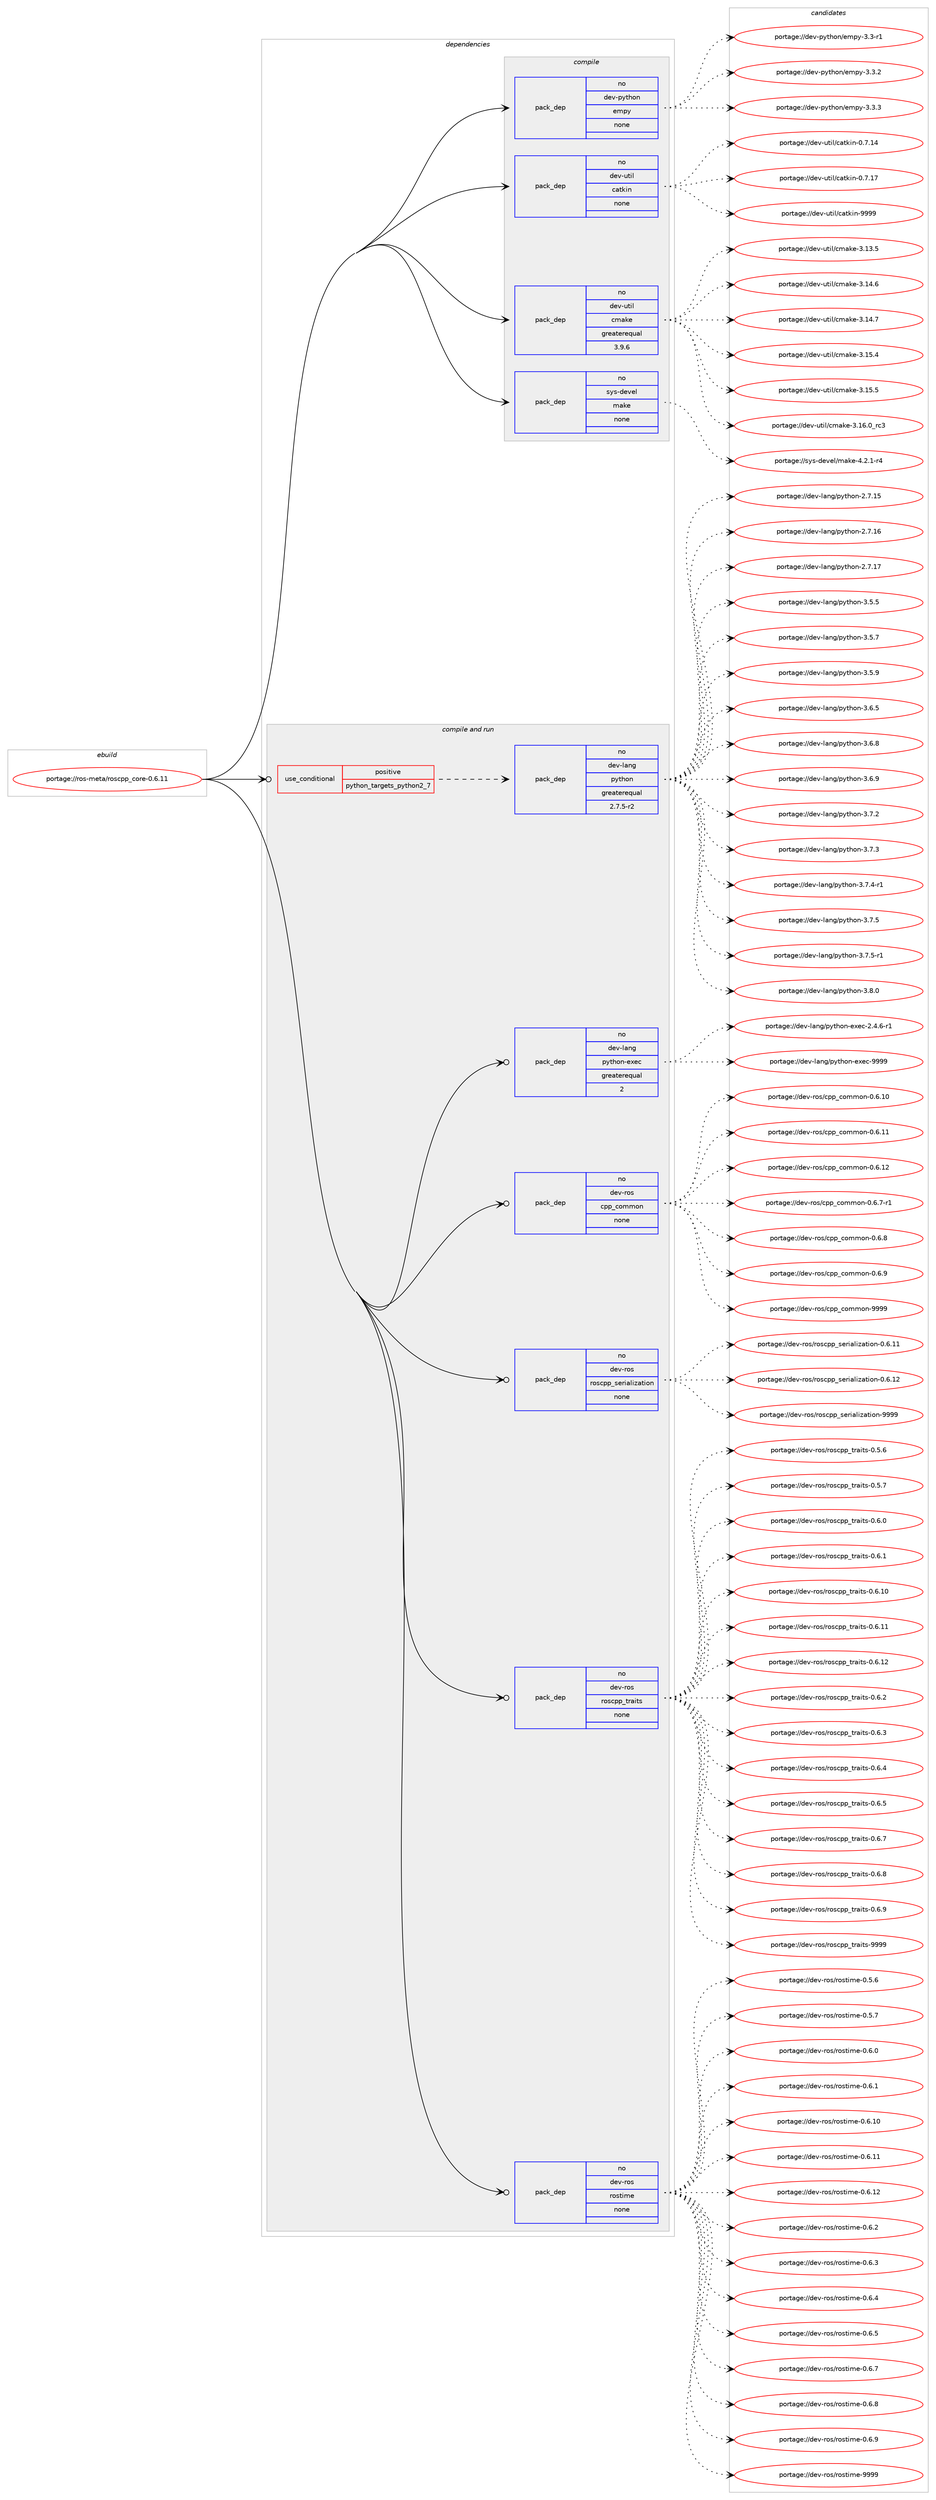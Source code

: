 digraph prolog {

# *************
# Graph options
# *************

newrank=true;
concentrate=true;
compound=true;
graph [rankdir=LR,fontname=Helvetica,fontsize=10,ranksep=1.5];#, ranksep=2.5, nodesep=0.2];
edge  [arrowhead=vee];
node  [fontname=Helvetica,fontsize=10];

# **********
# The ebuild
# **********

subgraph cluster_leftcol {
color=gray;
rank=same;
label=<<i>ebuild</i>>;
id [label="portage://ros-meta/roscpp_core-0.6.11", color=red, width=4, href="../ros-meta/roscpp_core-0.6.11.svg"];
}

# ****************
# The dependencies
# ****************

subgraph cluster_midcol {
color=gray;
label=<<i>dependencies</i>>;
subgraph cluster_compile {
fillcolor="#eeeeee";
style=filled;
label=<<i>compile</i>>;
subgraph pack279959 {
dependency381329 [label=<<TABLE BORDER="0" CELLBORDER="1" CELLSPACING="0" CELLPADDING="4" WIDTH="220"><TR><TD ROWSPAN="6" CELLPADDING="30">pack_dep</TD></TR><TR><TD WIDTH="110">no</TD></TR><TR><TD>dev-python</TD></TR><TR><TD>empy</TD></TR><TR><TD>none</TD></TR><TR><TD></TD></TR></TABLE>>, shape=none, color=blue];
}
id:e -> dependency381329:w [weight=20,style="solid",arrowhead="vee"];
subgraph pack279960 {
dependency381330 [label=<<TABLE BORDER="0" CELLBORDER="1" CELLSPACING="0" CELLPADDING="4" WIDTH="220"><TR><TD ROWSPAN="6" CELLPADDING="30">pack_dep</TD></TR><TR><TD WIDTH="110">no</TD></TR><TR><TD>dev-util</TD></TR><TR><TD>catkin</TD></TR><TR><TD>none</TD></TR><TR><TD></TD></TR></TABLE>>, shape=none, color=blue];
}
id:e -> dependency381330:w [weight=20,style="solid",arrowhead="vee"];
subgraph pack279961 {
dependency381331 [label=<<TABLE BORDER="0" CELLBORDER="1" CELLSPACING="0" CELLPADDING="4" WIDTH="220"><TR><TD ROWSPAN="6" CELLPADDING="30">pack_dep</TD></TR><TR><TD WIDTH="110">no</TD></TR><TR><TD>dev-util</TD></TR><TR><TD>cmake</TD></TR><TR><TD>greaterequal</TD></TR><TR><TD>3.9.6</TD></TR></TABLE>>, shape=none, color=blue];
}
id:e -> dependency381331:w [weight=20,style="solid",arrowhead="vee"];
subgraph pack279962 {
dependency381332 [label=<<TABLE BORDER="0" CELLBORDER="1" CELLSPACING="0" CELLPADDING="4" WIDTH="220"><TR><TD ROWSPAN="6" CELLPADDING="30">pack_dep</TD></TR><TR><TD WIDTH="110">no</TD></TR><TR><TD>sys-devel</TD></TR><TR><TD>make</TD></TR><TR><TD>none</TD></TR><TR><TD></TD></TR></TABLE>>, shape=none, color=blue];
}
id:e -> dependency381332:w [weight=20,style="solid",arrowhead="vee"];
}
subgraph cluster_compileandrun {
fillcolor="#eeeeee";
style=filled;
label=<<i>compile and run</i>>;
subgraph cond94952 {
dependency381333 [label=<<TABLE BORDER="0" CELLBORDER="1" CELLSPACING="0" CELLPADDING="4"><TR><TD ROWSPAN="3" CELLPADDING="10">use_conditional</TD></TR><TR><TD>positive</TD></TR><TR><TD>python_targets_python2_7</TD></TR></TABLE>>, shape=none, color=red];
subgraph pack279963 {
dependency381334 [label=<<TABLE BORDER="0" CELLBORDER="1" CELLSPACING="0" CELLPADDING="4" WIDTH="220"><TR><TD ROWSPAN="6" CELLPADDING="30">pack_dep</TD></TR><TR><TD WIDTH="110">no</TD></TR><TR><TD>dev-lang</TD></TR><TR><TD>python</TD></TR><TR><TD>greaterequal</TD></TR><TR><TD>2.7.5-r2</TD></TR></TABLE>>, shape=none, color=blue];
}
dependency381333:e -> dependency381334:w [weight=20,style="dashed",arrowhead="vee"];
}
id:e -> dependency381333:w [weight=20,style="solid",arrowhead="odotvee"];
subgraph pack279964 {
dependency381335 [label=<<TABLE BORDER="0" CELLBORDER="1" CELLSPACING="0" CELLPADDING="4" WIDTH="220"><TR><TD ROWSPAN="6" CELLPADDING="30">pack_dep</TD></TR><TR><TD WIDTH="110">no</TD></TR><TR><TD>dev-lang</TD></TR><TR><TD>python-exec</TD></TR><TR><TD>greaterequal</TD></TR><TR><TD>2</TD></TR></TABLE>>, shape=none, color=blue];
}
id:e -> dependency381335:w [weight=20,style="solid",arrowhead="odotvee"];
subgraph pack279965 {
dependency381336 [label=<<TABLE BORDER="0" CELLBORDER="1" CELLSPACING="0" CELLPADDING="4" WIDTH="220"><TR><TD ROWSPAN="6" CELLPADDING="30">pack_dep</TD></TR><TR><TD WIDTH="110">no</TD></TR><TR><TD>dev-ros</TD></TR><TR><TD>cpp_common</TD></TR><TR><TD>none</TD></TR><TR><TD></TD></TR></TABLE>>, shape=none, color=blue];
}
id:e -> dependency381336:w [weight=20,style="solid",arrowhead="odotvee"];
subgraph pack279966 {
dependency381337 [label=<<TABLE BORDER="0" CELLBORDER="1" CELLSPACING="0" CELLPADDING="4" WIDTH="220"><TR><TD ROWSPAN="6" CELLPADDING="30">pack_dep</TD></TR><TR><TD WIDTH="110">no</TD></TR><TR><TD>dev-ros</TD></TR><TR><TD>roscpp_serialization</TD></TR><TR><TD>none</TD></TR><TR><TD></TD></TR></TABLE>>, shape=none, color=blue];
}
id:e -> dependency381337:w [weight=20,style="solid",arrowhead="odotvee"];
subgraph pack279967 {
dependency381338 [label=<<TABLE BORDER="0" CELLBORDER="1" CELLSPACING="0" CELLPADDING="4" WIDTH="220"><TR><TD ROWSPAN="6" CELLPADDING="30">pack_dep</TD></TR><TR><TD WIDTH="110">no</TD></TR><TR><TD>dev-ros</TD></TR><TR><TD>roscpp_traits</TD></TR><TR><TD>none</TD></TR><TR><TD></TD></TR></TABLE>>, shape=none, color=blue];
}
id:e -> dependency381338:w [weight=20,style="solid",arrowhead="odotvee"];
subgraph pack279968 {
dependency381339 [label=<<TABLE BORDER="0" CELLBORDER="1" CELLSPACING="0" CELLPADDING="4" WIDTH="220"><TR><TD ROWSPAN="6" CELLPADDING="30">pack_dep</TD></TR><TR><TD WIDTH="110">no</TD></TR><TR><TD>dev-ros</TD></TR><TR><TD>rostime</TD></TR><TR><TD>none</TD></TR><TR><TD></TD></TR></TABLE>>, shape=none, color=blue];
}
id:e -> dependency381339:w [weight=20,style="solid",arrowhead="odotvee"];
}
subgraph cluster_run {
fillcolor="#eeeeee";
style=filled;
label=<<i>run</i>>;
}
}

# **************
# The candidates
# **************

subgraph cluster_choices {
rank=same;
color=gray;
label=<<i>candidates</i>>;

subgraph choice279959 {
color=black;
nodesep=1;
choiceportage1001011184511212111610411111047101109112121455146514511449 [label="portage://dev-python/empy-3.3-r1", color=red, width=4,href="../dev-python/empy-3.3-r1.svg"];
choiceportage1001011184511212111610411111047101109112121455146514650 [label="portage://dev-python/empy-3.3.2", color=red, width=4,href="../dev-python/empy-3.3.2.svg"];
choiceportage1001011184511212111610411111047101109112121455146514651 [label="portage://dev-python/empy-3.3.3", color=red, width=4,href="../dev-python/empy-3.3.3.svg"];
dependency381329:e -> choiceportage1001011184511212111610411111047101109112121455146514511449:w [style=dotted,weight="100"];
dependency381329:e -> choiceportage1001011184511212111610411111047101109112121455146514650:w [style=dotted,weight="100"];
dependency381329:e -> choiceportage1001011184511212111610411111047101109112121455146514651:w [style=dotted,weight="100"];
}
subgraph choice279960 {
color=black;
nodesep=1;
choiceportage1001011184511711610510847999711610710511045484655464952 [label="portage://dev-util/catkin-0.7.14", color=red, width=4,href="../dev-util/catkin-0.7.14.svg"];
choiceportage1001011184511711610510847999711610710511045484655464955 [label="portage://dev-util/catkin-0.7.17", color=red, width=4,href="../dev-util/catkin-0.7.17.svg"];
choiceportage100101118451171161051084799971161071051104557575757 [label="portage://dev-util/catkin-9999", color=red, width=4,href="../dev-util/catkin-9999.svg"];
dependency381330:e -> choiceportage1001011184511711610510847999711610710511045484655464952:w [style=dotted,weight="100"];
dependency381330:e -> choiceportage1001011184511711610510847999711610710511045484655464955:w [style=dotted,weight="100"];
dependency381330:e -> choiceportage100101118451171161051084799971161071051104557575757:w [style=dotted,weight="100"];
}
subgraph choice279961 {
color=black;
nodesep=1;
choiceportage1001011184511711610510847991099710710145514649514653 [label="portage://dev-util/cmake-3.13.5", color=red, width=4,href="../dev-util/cmake-3.13.5.svg"];
choiceportage1001011184511711610510847991099710710145514649524654 [label="portage://dev-util/cmake-3.14.6", color=red, width=4,href="../dev-util/cmake-3.14.6.svg"];
choiceportage1001011184511711610510847991099710710145514649524655 [label="portage://dev-util/cmake-3.14.7", color=red, width=4,href="../dev-util/cmake-3.14.7.svg"];
choiceportage1001011184511711610510847991099710710145514649534652 [label="portage://dev-util/cmake-3.15.4", color=red, width=4,href="../dev-util/cmake-3.15.4.svg"];
choiceportage1001011184511711610510847991099710710145514649534653 [label="portage://dev-util/cmake-3.15.5", color=red, width=4,href="../dev-util/cmake-3.15.5.svg"];
choiceportage1001011184511711610510847991099710710145514649544648951149951 [label="portage://dev-util/cmake-3.16.0_rc3", color=red, width=4,href="../dev-util/cmake-3.16.0_rc3.svg"];
dependency381331:e -> choiceportage1001011184511711610510847991099710710145514649514653:w [style=dotted,weight="100"];
dependency381331:e -> choiceportage1001011184511711610510847991099710710145514649524654:w [style=dotted,weight="100"];
dependency381331:e -> choiceportage1001011184511711610510847991099710710145514649524655:w [style=dotted,weight="100"];
dependency381331:e -> choiceportage1001011184511711610510847991099710710145514649534652:w [style=dotted,weight="100"];
dependency381331:e -> choiceportage1001011184511711610510847991099710710145514649534653:w [style=dotted,weight="100"];
dependency381331:e -> choiceportage1001011184511711610510847991099710710145514649544648951149951:w [style=dotted,weight="100"];
}
subgraph choice279962 {
color=black;
nodesep=1;
choiceportage1151211154510010111810110847109971071014552465046494511452 [label="portage://sys-devel/make-4.2.1-r4", color=red, width=4,href="../sys-devel/make-4.2.1-r4.svg"];
dependency381332:e -> choiceportage1151211154510010111810110847109971071014552465046494511452:w [style=dotted,weight="100"];
}
subgraph choice279963 {
color=black;
nodesep=1;
choiceportage10010111845108971101034711212111610411111045504655464953 [label="portage://dev-lang/python-2.7.15", color=red, width=4,href="../dev-lang/python-2.7.15.svg"];
choiceportage10010111845108971101034711212111610411111045504655464954 [label="portage://dev-lang/python-2.7.16", color=red, width=4,href="../dev-lang/python-2.7.16.svg"];
choiceportage10010111845108971101034711212111610411111045504655464955 [label="portage://dev-lang/python-2.7.17", color=red, width=4,href="../dev-lang/python-2.7.17.svg"];
choiceportage100101118451089711010347112121116104111110455146534653 [label="portage://dev-lang/python-3.5.5", color=red, width=4,href="../dev-lang/python-3.5.5.svg"];
choiceportage100101118451089711010347112121116104111110455146534655 [label="portage://dev-lang/python-3.5.7", color=red, width=4,href="../dev-lang/python-3.5.7.svg"];
choiceportage100101118451089711010347112121116104111110455146534657 [label="portage://dev-lang/python-3.5.9", color=red, width=4,href="../dev-lang/python-3.5.9.svg"];
choiceportage100101118451089711010347112121116104111110455146544653 [label="portage://dev-lang/python-3.6.5", color=red, width=4,href="../dev-lang/python-3.6.5.svg"];
choiceportage100101118451089711010347112121116104111110455146544656 [label="portage://dev-lang/python-3.6.8", color=red, width=4,href="../dev-lang/python-3.6.8.svg"];
choiceportage100101118451089711010347112121116104111110455146544657 [label="portage://dev-lang/python-3.6.9", color=red, width=4,href="../dev-lang/python-3.6.9.svg"];
choiceportage100101118451089711010347112121116104111110455146554650 [label="portage://dev-lang/python-3.7.2", color=red, width=4,href="../dev-lang/python-3.7.2.svg"];
choiceportage100101118451089711010347112121116104111110455146554651 [label="portage://dev-lang/python-3.7.3", color=red, width=4,href="../dev-lang/python-3.7.3.svg"];
choiceportage1001011184510897110103471121211161041111104551465546524511449 [label="portage://dev-lang/python-3.7.4-r1", color=red, width=4,href="../dev-lang/python-3.7.4-r1.svg"];
choiceportage100101118451089711010347112121116104111110455146554653 [label="portage://dev-lang/python-3.7.5", color=red, width=4,href="../dev-lang/python-3.7.5.svg"];
choiceportage1001011184510897110103471121211161041111104551465546534511449 [label="portage://dev-lang/python-3.7.5-r1", color=red, width=4,href="../dev-lang/python-3.7.5-r1.svg"];
choiceportage100101118451089711010347112121116104111110455146564648 [label="portage://dev-lang/python-3.8.0", color=red, width=4,href="../dev-lang/python-3.8.0.svg"];
dependency381334:e -> choiceportage10010111845108971101034711212111610411111045504655464953:w [style=dotted,weight="100"];
dependency381334:e -> choiceportage10010111845108971101034711212111610411111045504655464954:w [style=dotted,weight="100"];
dependency381334:e -> choiceportage10010111845108971101034711212111610411111045504655464955:w [style=dotted,weight="100"];
dependency381334:e -> choiceportage100101118451089711010347112121116104111110455146534653:w [style=dotted,weight="100"];
dependency381334:e -> choiceportage100101118451089711010347112121116104111110455146534655:w [style=dotted,weight="100"];
dependency381334:e -> choiceportage100101118451089711010347112121116104111110455146534657:w [style=dotted,weight="100"];
dependency381334:e -> choiceportage100101118451089711010347112121116104111110455146544653:w [style=dotted,weight="100"];
dependency381334:e -> choiceportage100101118451089711010347112121116104111110455146544656:w [style=dotted,weight="100"];
dependency381334:e -> choiceportage100101118451089711010347112121116104111110455146544657:w [style=dotted,weight="100"];
dependency381334:e -> choiceportage100101118451089711010347112121116104111110455146554650:w [style=dotted,weight="100"];
dependency381334:e -> choiceportage100101118451089711010347112121116104111110455146554651:w [style=dotted,weight="100"];
dependency381334:e -> choiceportage1001011184510897110103471121211161041111104551465546524511449:w [style=dotted,weight="100"];
dependency381334:e -> choiceportage100101118451089711010347112121116104111110455146554653:w [style=dotted,weight="100"];
dependency381334:e -> choiceportage1001011184510897110103471121211161041111104551465546534511449:w [style=dotted,weight="100"];
dependency381334:e -> choiceportage100101118451089711010347112121116104111110455146564648:w [style=dotted,weight="100"];
}
subgraph choice279964 {
color=black;
nodesep=1;
choiceportage10010111845108971101034711212111610411111045101120101994550465246544511449 [label="portage://dev-lang/python-exec-2.4.6-r1", color=red, width=4,href="../dev-lang/python-exec-2.4.6-r1.svg"];
choiceportage10010111845108971101034711212111610411111045101120101994557575757 [label="portage://dev-lang/python-exec-9999", color=red, width=4,href="../dev-lang/python-exec-9999.svg"];
dependency381335:e -> choiceportage10010111845108971101034711212111610411111045101120101994550465246544511449:w [style=dotted,weight="100"];
dependency381335:e -> choiceportage10010111845108971101034711212111610411111045101120101994557575757:w [style=dotted,weight="100"];
}
subgraph choice279965 {
color=black;
nodesep=1;
choiceportage100101118451141111154799112112959911110910911111045484654464948 [label="portage://dev-ros/cpp_common-0.6.10", color=red, width=4,href="../dev-ros/cpp_common-0.6.10.svg"];
choiceportage100101118451141111154799112112959911110910911111045484654464949 [label="portage://dev-ros/cpp_common-0.6.11", color=red, width=4,href="../dev-ros/cpp_common-0.6.11.svg"];
choiceportage100101118451141111154799112112959911110910911111045484654464950 [label="portage://dev-ros/cpp_common-0.6.12", color=red, width=4,href="../dev-ros/cpp_common-0.6.12.svg"];
choiceportage10010111845114111115479911211295991111091091111104548465446554511449 [label="portage://dev-ros/cpp_common-0.6.7-r1", color=red, width=4,href="../dev-ros/cpp_common-0.6.7-r1.svg"];
choiceportage1001011184511411111547991121129599111109109111110454846544656 [label="portage://dev-ros/cpp_common-0.6.8", color=red, width=4,href="../dev-ros/cpp_common-0.6.8.svg"];
choiceportage1001011184511411111547991121129599111109109111110454846544657 [label="portage://dev-ros/cpp_common-0.6.9", color=red, width=4,href="../dev-ros/cpp_common-0.6.9.svg"];
choiceportage10010111845114111115479911211295991111091091111104557575757 [label="portage://dev-ros/cpp_common-9999", color=red, width=4,href="../dev-ros/cpp_common-9999.svg"];
dependency381336:e -> choiceportage100101118451141111154799112112959911110910911111045484654464948:w [style=dotted,weight="100"];
dependency381336:e -> choiceportage100101118451141111154799112112959911110910911111045484654464949:w [style=dotted,weight="100"];
dependency381336:e -> choiceportage100101118451141111154799112112959911110910911111045484654464950:w [style=dotted,weight="100"];
dependency381336:e -> choiceportage10010111845114111115479911211295991111091091111104548465446554511449:w [style=dotted,weight="100"];
dependency381336:e -> choiceportage1001011184511411111547991121129599111109109111110454846544656:w [style=dotted,weight="100"];
dependency381336:e -> choiceportage1001011184511411111547991121129599111109109111110454846544657:w [style=dotted,weight="100"];
dependency381336:e -> choiceportage10010111845114111115479911211295991111091091111104557575757:w [style=dotted,weight="100"];
}
subgraph choice279966 {
color=black;
nodesep=1;
choiceportage10010111845114111115471141111159911211295115101114105971081051229711610511111045484654464949 [label="portage://dev-ros/roscpp_serialization-0.6.11", color=red, width=4,href="../dev-ros/roscpp_serialization-0.6.11.svg"];
choiceportage10010111845114111115471141111159911211295115101114105971081051229711610511111045484654464950 [label="portage://dev-ros/roscpp_serialization-0.6.12", color=red, width=4,href="../dev-ros/roscpp_serialization-0.6.12.svg"];
choiceportage1001011184511411111547114111115991121129511510111410597108105122971161051111104557575757 [label="portage://dev-ros/roscpp_serialization-9999", color=red, width=4,href="../dev-ros/roscpp_serialization-9999.svg"];
dependency381337:e -> choiceportage10010111845114111115471141111159911211295115101114105971081051229711610511111045484654464949:w [style=dotted,weight="100"];
dependency381337:e -> choiceportage10010111845114111115471141111159911211295115101114105971081051229711610511111045484654464950:w [style=dotted,weight="100"];
dependency381337:e -> choiceportage1001011184511411111547114111115991121129511510111410597108105122971161051111104557575757:w [style=dotted,weight="100"];
}
subgraph choice279967 {
color=black;
nodesep=1;
choiceportage1001011184511411111547114111115991121129511611497105116115454846534654 [label="portage://dev-ros/roscpp_traits-0.5.6", color=red, width=4,href="../dev-ros/roscpp_traits-0.5.6.svg"];
choiceportage1001011184511411111547114111115991121129511611497105116115454846534655 [label="portage://dev-ros/roscpp_traits-0.5.7", color=red, width=4,href="../dev-ros/roscpp_traits-0.5.7.svg"];
choiceportage1001011184511411111547114111115991121129511611497105116115454846544648 [label="portage://dev-ros/roscpp_traits-0.6.0", color=red, width=4,href="../dev-ros/roscpp_traits-0.6.0.svg"];
choiceportage1001011184511411111547114111115991121129511611497105116115454846544649 [label="portage://dev-ros/roscpp_traits-0.6.1", color=red, width=4,href="../dev-ros/roscpp_traits-0.6.1.svg"];
choiceportage100101118451141111154711411111599112112951161149710511611545484654464948 [label="portage://dev-ros/roscpp_traits-0.6.10", color=red, width=4,href="../dev-ros/roscpp_traits-0.6.10.svg"];
choiceportage100101118451141111154711411111599112112951161149710511611545484654464949 [label="portage://dev-ros/roscpp_traits-0.6.11", color=red, width=4,href="../dev-ros/roscpp_traits-0.6.11.svg"];
choiceportage100101118451141111154711411111599112112951161149710511611545484654464950 [label="portage://dev-ros/roscpp_traits-0.6.12", color=red, width=4,href="../dev-ros/roscpp_traits-0.6.12.svg"];
choiceportage1001011184511411111547114111115991121129511611497105116115454846544650 [label="portage://dev-ros/roscpp_traits-0.6.2", color=red, width=4,href="../dev-ros/roscpp_traits-0.6.2.svg"];
choiceportage1001011184511411111547114111115991121129511611497105116115454846544651 [label="portage://dev-ros/roscpp_traits-0.6.3", color=red, width=4,href="../dev-ros/roscpp_traits-0.6.3.svg"];
choiceportage1001011184511411111547114111115991121129511611497105116115454846544652 [label="portage://dev-ros/roscpp_traits-0.6.4", color=red, width=4,href="../dev-ros/roscpp_traits-0.6.4.svg"];
choiceportage1001011184511411111547114111115991121129511611497105116115454846544653 [label="portage://dev-ros/roscpp_traits-0.6.5", color=red, width=4,href="../dev-ros/roscpp_traits-0.6.5.svg"];
choiceportage1001011184511411111547114111115991121129511611497105116115454846544655 [label="portage://dev-ros/roscpp_traits-0.6.7", color=red, width=4,href="../dev-ros/roscpp_traits-0.6.7.svg"];
choiceportage1001011184511411111547114111115991121129511611497105116115454846544656 [label="portage://dev-ros/roscpp_traits-0.6.8", color=red, width=4,href="../dev-ros/roscpp_traits-0.6.8.svg"];
choiceportage1001011184511411111547114111115991121129511611497105116115454846544657 [label="portage://dev-ros/roscpp_traits-0.6.9", color=red, width=4,href="../dev-ros/roscpp_traits-0.6.9.svg"];
choiceportage10010111845114111115471141111159911211295116114971051161154557575757 [label="portage://dev-ros/roscpp_traits-9999", color=red, width=4,href="../dev-ros/roscpp_traits-9999.svg"];
dependency381338:e -> choiceportage1001011184511411111547114111115991121129511611497105116115454846534654:w [style=dotted,weight="100"];
dependency381338:e -> choiceportage1001011184511411111547114111115991121129511611497105116115454846534655:w [style=dotted,weight="100"];
dependency381338:e -> choiceportage1001011184511411111547114111115991121129511611497105116115454846544648:w [style=dotted,weight="100"];
dependency381338:e -> choiceportage1001011184511411111547114111115991121129511611497105116115454846544649:w [style=dotted,weight="100"];
dependency381338:e -> choiceportage100101118451141111154711411111599112112951161149710511611545484654464948:w [style=dotted,weight="100"];
dependency381338:e -> choiceportage100101118451141111154711411111599112112951161149710511611545484654464949:w [style=dotted,weight="100"];
dependency381338:e -> choiceportage100101118451141111154711411111599112112951161149710511611545484654464950:w [style=dotted,weight="100"];
dependency381338:e -> choiceportage1001011184511411111547114111115991121129511611497105116115454846544650:w [style=dotted,weight="100"];
dependency381338:e -> choiceportage1001011184511411111547114111115991121129511611497105116115454846544651:w [style=dotted,weight="100"];
dependency381338:e -> choiceportage1001011184511411111547114111115991121129511611497105116115454846544652:w [style=dotted,weight="100"];
dependency381338:e -> choiceportage1001011184511411111547114111115991121129511611497105116115454846544653:w [style=dotted,weight="100"];
dependency381338:e -> choiceportage1001011184511411111547114111115991121129511611497105116115454846544655:w [style=dotted,weight="100"];
dependency381338:e -> choiceportage1001011184511411111547114111115991121129511611497105116115454846544656:w [style=dotted,weight="100"];
dependency381338:e -> choiceportage1001011184511411111547114111115991121129511611497105116115454846544657:w [style=dotted,weight="100"];
dependency381338:e -> choiceportage10010111845114111115471141111159911211295116114971051161154557575757:w [style=dotted,weight="100"];
}
subgraph choice279968 {
color=black;
nodesep=1;
choiceportage1001011184511411111547114111115116105109101454846534654 [label="portage://dev-ros/rostime-0.5.6", color=red, width=4,href="../dev-ros/rostime-0.5.6.svg"];
choiceportage1001011184511411111547114111115116105109101454846534655 [label="portage://dev-ros/rostime-0.5.7", color=red, width=4,href="../dev-ros/rostime-0.5.7.svg"];
choiceportage1001011184511411111547114111115116105109101454846544648 [label="portage://dev-ros/rostime-0.6.0", color=red, width=4,href="../dev-ros/rostime-0.6.0.svg"];
choiceportage1001011184511411111547114111115116105109101454846544649 [label="portage://dev-ros/rostime-0.6.1", color=red, width=4,href="../dev-ros/rostime-0.6.1.svg"];
choiceportage100101118451141111154711411111511610510910145484654464948 [label="portage://dev-ros/rostime-0.6.10", color=red, width=4,href="../dev-ros/rostime-0.6.10.svg"];
choiceportage100101118451141111154711411111511610510910145484654464949 [label="portage://dev-ros/rostime-0.6.11", color=red, width=4,href="../dev-ros/rostime-0.6.11.svg"];
choiceportage100101118451141111154711411111511610510910145484654464950 [label="portage://dev-ros/rostime-0.6.12", color=red, width=4,href="../dev-ros/rostime-0.6.12.svg"];
choiceportage1001011184511411111547114111115116105109101454846544650 [label="portage://dev-ros/rostime-0.6.2", color=red, width=4,href="../dev-ros/rostime-0.6.2.svg"];
choiceportage1001011184511411111547114111115116105109101454846544651 [label="portage://dev-ros/rostime-0.6.3", color=red, width=4,href="../dev-ros/rostime-0.6.3.svg"];
choiceportage1001011184511411111547114111115116105109101454846544652 [label="portage://dev-ros/rostime-0.6.4", color=red, width=4,href="../dev-ros/rostime-0.6.4.svg"];
choiceportage1001011184511411111547114111115116105109101454846544653 [label="portage://dev-ros/rostime-0.6.5", color=red, width=4,href="../dev-ros/rostime-0.6.5.svg"];
choiceportage1001011184511411111547114111115116105109101454846544655 [label="portage://dev-ros/rostime-0.6.7", color=red, width=4,href="../dev-ros/rostime-0.6.7.svg"];
choiceportage1001011184511411111547114111115116105109101454846544656 [label="portage://dev-ros/rostime-0.6.8", color=red, width=4,href="../dev-ros/rostime-0.6.8.svg"];
choiceportage1001011184511411111547114111115116105109101454846544657 [label="portage://dev-ros/rostime-0.6.9", color=red, width=4,href="../dev-ros/rostime-0.6.9.svg"];
choiceportage10010111845114111115471141111151161051091014557575757 [label="portage://dev-ros/rostime-9999", color=red, width=4,href="../dev-ros/rostime-9999.svg"];
dependency381339:e -> choiceportage1001011184511411111547114111115116105109101454846534654:w [style=dotted,weight="100"];
dependency381339:e -> choiceportage1001011184511411111547114111115116105109101454846534655:w [style=dotted,weight="100"];
dependency381339:e -> choiceportage1001011184511411111547114111115116105109101454846544648:w [style=dotted,weight="100"];
dependency381339:e -> choiceportage1001011184511411111547114111115116105109101454846544649:w [style=dotted,weight="100"];
dependency381339:e -> choiceportage100101118451141111154711411111511610510910145484654464948:w [style=dotted,weight="100"];
dependency381339:e -> choiceportage100101118451141111154711411111511610510910145484654464949:w [style=dotted,weight="100"];
dependency381339:e -> choiceportage100101118451141111154711411111511610510910145484654464950:w [style=dotted,weight="100"];
dependency381339:e -> choiceportage1001011184511411111547114111115116105109101454846544650:w [style=dotted,weight="100"];
dependency381339:e -> choiceportage1001011184511411111547114111115116105109101454846544651:w [style=dotted,weight="100"];
dependency381339:e -> choiceportage1001011184511411111547114111115116105109101454846544652:w [style=dotted,weight="100"];
dependency381339:e -> choiceportage1001011184511411111547114111115116105109101454846544653:w [style=dotted,weight="100"];
dependency381339:e -> choiceportage1001011184511411111547114111115116105109101454846544655:w [style=dotted,weight="100"];
dependency381339:e -> choiceportage1001011184511411111547114111115116105109101454846544656:w [style=dotted,weight="100"];
dependency381339:e -> choiceportage1001011184511411111547114111115116105109101454846544657:w [style=dotted,weight="100"];
dependency381339:e -> choiceportage10010111845114111115471141111151161051091014557575757:w [style=dotted,weight="100"];
}
}

}
